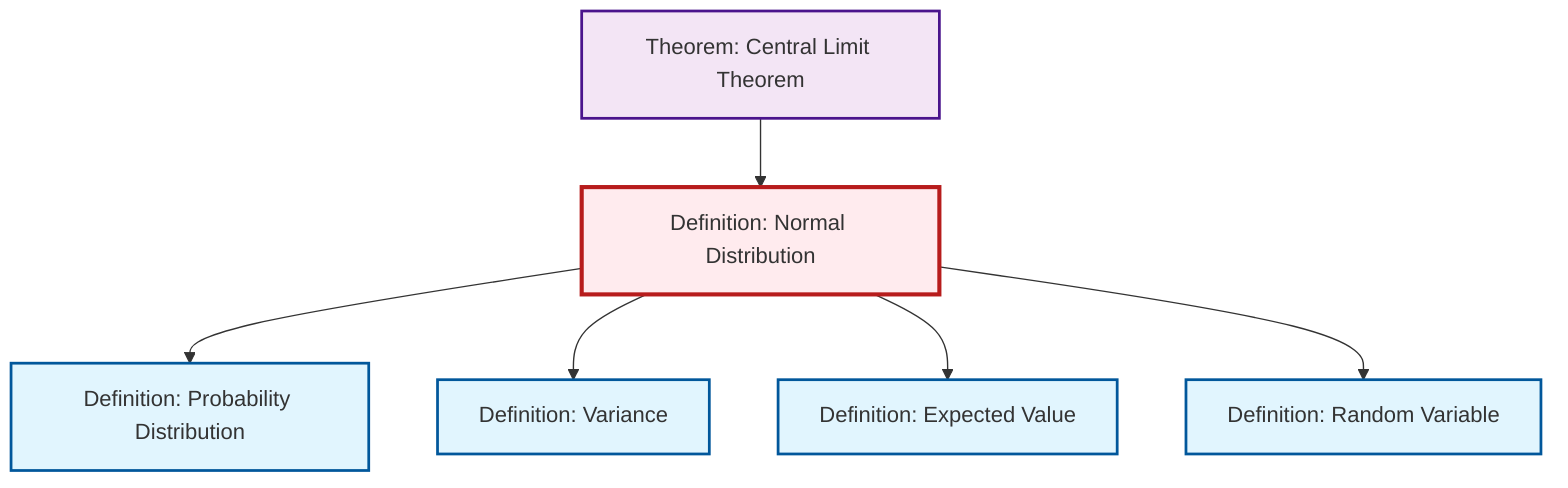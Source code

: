 graph TD
    classDef definition fill:#e1f5fe,stroke:#01579b,stroke-width:2px
    classDef theorem fill:#f3e5f5,stroke:#4a148c,stroke-width:2px
    classDef axiom fill:#fff3e0,stroke:#e65100,stroke-width:2px
    classDef example fill:#e8f5e9,stroke:#1b5e20,stroke-width:2px
    classDef current fill:#ffebee,stroke:#b71c1c,stroke-width:3px
    def-random-variable["Definition: Random Variable"]:::definition
    def-probability-distribution["Definition: Probability Distribution"]:::definition
    def-variance["Definition: Variance"]:::definition
    def-normal-distribution["Definition: Normal Distribution"]:::definition
    def-expectation["Definition: Expected Value"]:::definition
    thm-central-limit["Theorem: Central Limit Theorem"]:::theorem
    def-normal-distribution --> def-probability-distribution
    thm-central-limit --> def-normal-distribution
    def-normal-distribution --> def-variance
    def-normal-distribution --> def-expectation
    def-normal-distribution --> def-random-variable
    class def-normal-distribution current